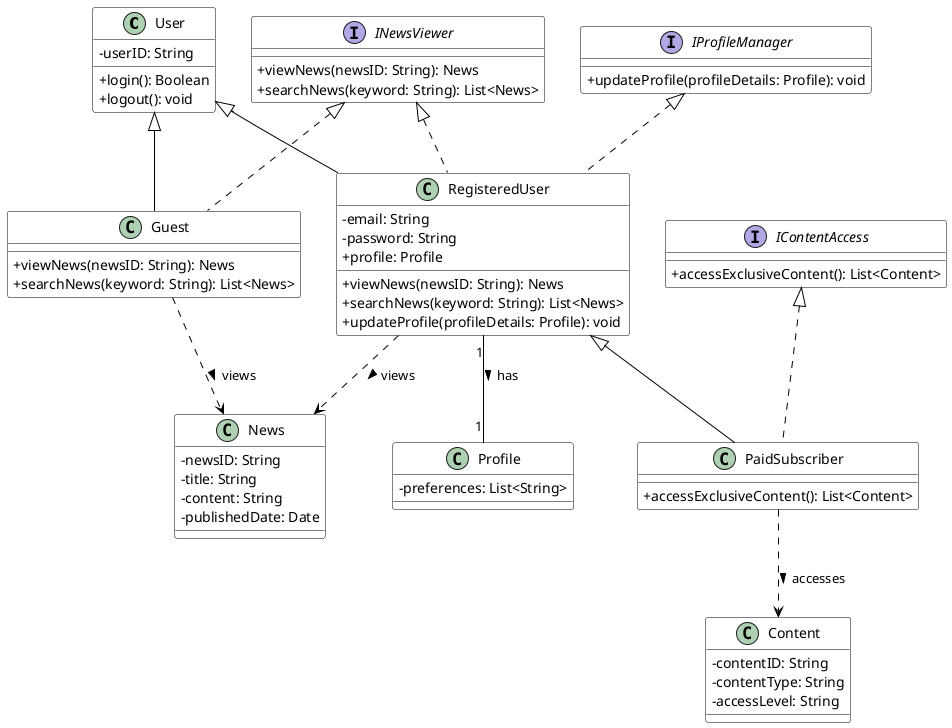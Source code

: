 @startuml
' Define class styles
skinparam classAttributeIconSize 0
skinparam class {
    BackgroundColor White
    ArrowColor Black
    BorderColor Black
}

' Base User Class
class User {
    -userID: String

    +login(): Boolean
    +logout(): void
}

' Interfaces
interface INewsViewer {
    +viewNews(newsID: String): News
    +searchNews(keyword: String): List<News>
}

interface IProfileManager {
    +updateProfile(profileDetails: Profile): void
}

interface IContentAccess {
    +accessExclusiveContent(): List<Content>
}

' Concrete Classes
class Guest implements INewsViewer {
    +viewNews(newsID: String): News
    +searchNews(keyword: String): List<News>
}

class RegisteredUser extends User implements INewsViewer, IProfileManager {
    -email: String
    -password: String
    +profile: Profile
    +viewNews(newsID: String): News
    +searchNews(keyword: String): List<News>
    +updateProfile(profileDetails: Profile): void
}

class PaidSubscriber extends RegisteredUser implements IContentAccess {
    +accessExclusiveContent(): List<Content>
}

class News {
    -newsID: String
    -title: String
    -content: String
    -publishedDate: Date
}

class Profile {
    -preferences: List<String>
}

class Content {
    -contentID: String
    -contentType: String
    -accessLevel: String
}

' Relationships and Associations

User <|-- Guest
RegisteredUser "1" -- "1" Profile : has >
Guest ..> News : views >
RegisteredUser ..> News : views >
PaidSubscriber ..> Content : accesses >

@enduml
